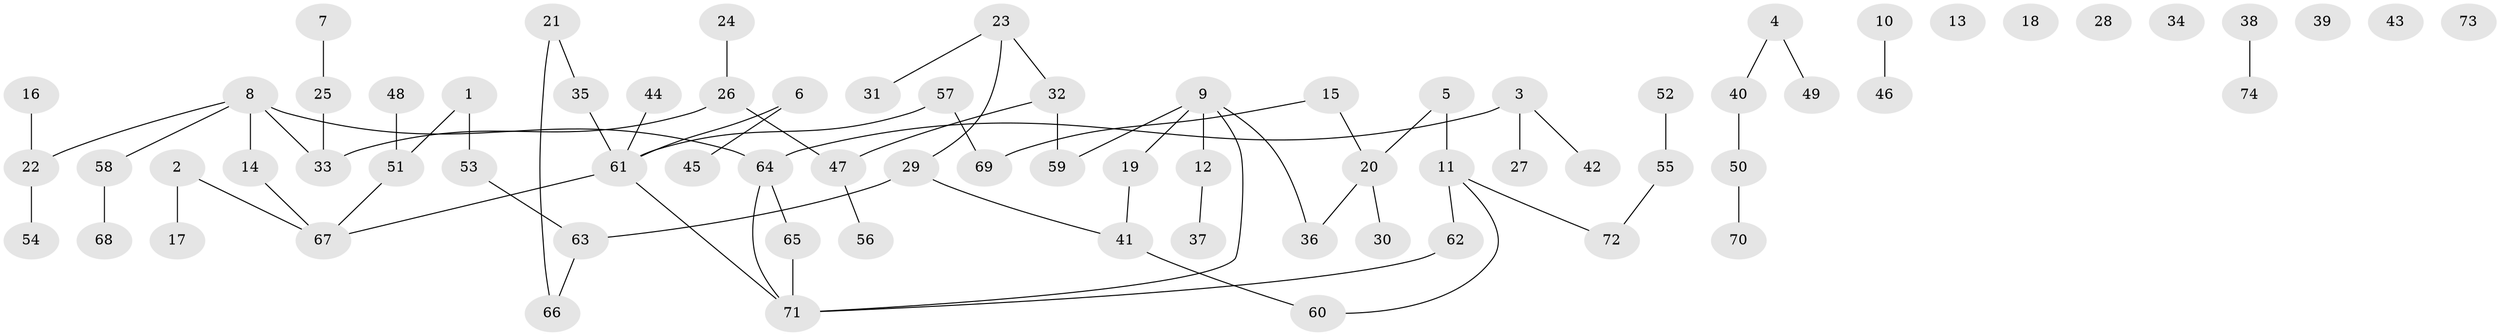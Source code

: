 // coarse degree distribution, {3: 0.20689655172413793, 7: 0.034482758620689655, 1: 0.3793103448275862, 5: 0.06896551724137931, 6: 0.034482758620689655, 2: 0.2413793103448276, 4: 0.034482758620689655}
// Generated by graph-tools (version 1.1) at 2025/48/03/04/25 22:48:07]
// undirected, 74 vertices, 72 edges
graph export_dot {
  node [color=gray90,style=filled];
  1;
  2;
  3;
  4;
  5;
  6;
  7;
  8;
  9;
  10;
  11;
  12;
  13;
  14;
  15;
  16;
  17;
  18;
  19;
  20;
  21;
  22;
  23;
  24;
  25;
  26;
  27;
  28;
  29;
  30;
  31;
  32;
  33;
  34;
  35;
  36;
  37;
  38;
  39;
  40;
  41;
  42;
  43;
  44;
  45;
  46;
  47;
  48;
  49;
  50;
  51;
  52;
  53;
  54;
  55;
  56;
  57;
  58;
  59;
  60;
  61;
  62;
  63;
  64;
  65;
  66;
  67;
  68;
  69;
  70;
  71;
  72;
  73;
  74;
  1 -- 51;
  1 -- 53;
  2 -- 17;
  2 -- 67;
  3 -- 27;
  3 -- 42;
  3 -- 64;
  4 -- 40;
  4 -- 49;
  5 -- 11;
  5 -- 20;
  6 -- 45;
  6 -- 61;
  7 -- 25;
  8 -- 14;
  8 -- 22;
  8 -- 33;
  8 -- 58;
  8 -- 64;
  9 -- 12;
  9 -- 19;
  9 -- 36;
  9 -- 59;
  9 -- 71;
  10 -- 46;
  11 -- 60;
  11 -- 62;
  11 -- 72;
  12 -- 37;
  14 -- 67;
  15 -- 20;
  15 -- 69;
  16 -- 22;
  19 -- 41;
  20 -- 30;
  20 -- 36;
  21 -- 35;
  21 -- 66;
  22 -- 54;
  23 -- 29;
  23 -- 31;
  23 -- 32;
  24 -- 26;
  25 -- 33;
  26 -- 33;
  26 -- 47;
  29 -- 41;
  29 -- 63;
  32 -- 47;
  32 -- 59;
  35 -- 61;
  38 -- 74;
  40 -- 50;
  41 -- 60;
  44 -- 61;
  47 -- 56;
  48 -- 51;
  50 -- 70;
  51 -- 67;
  52 -- 55;
  53 -- 63;
  55 -- 72;
  57 -- 61;
  57 -- 69;
  58 -- 68;
  61 -- 67;
  61 -- 71;
  62 -- 71;
  63 -- 66;
  64 -- 65;
  64 -- 71;
  65 -- 71;
}
